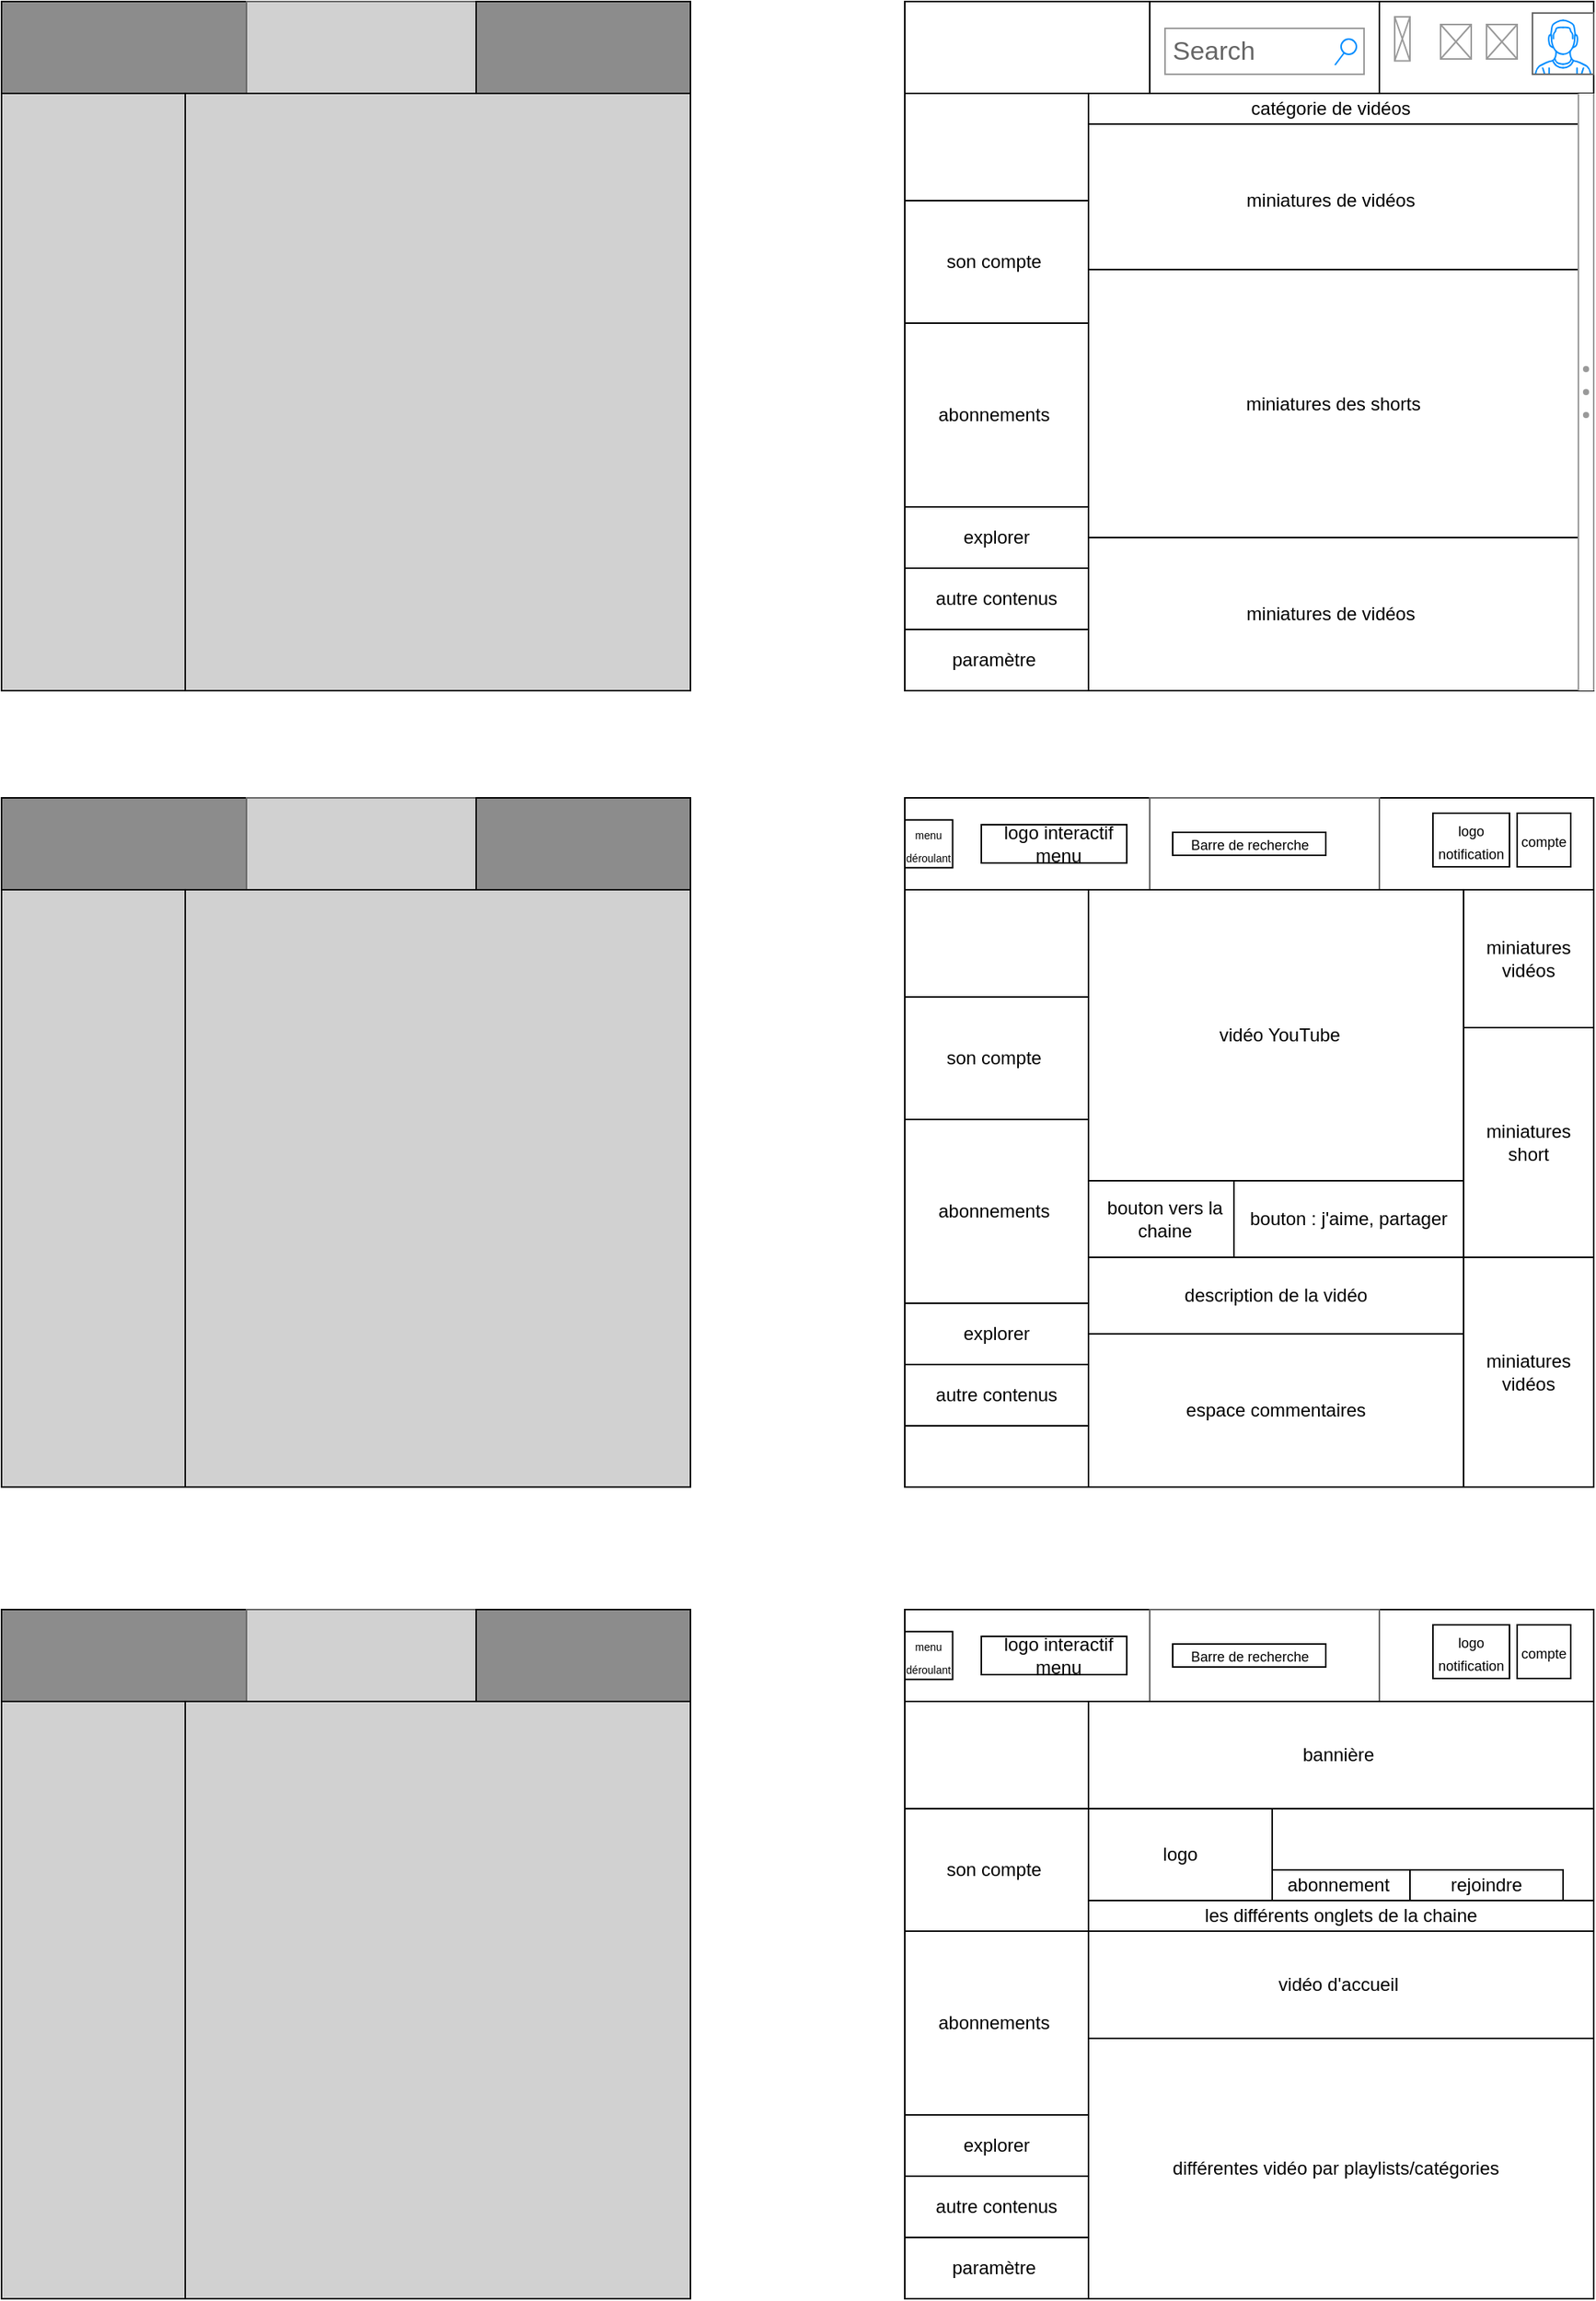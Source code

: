 <mxfile version="24.7.14">
  <diagram name="Page-1" id="2QMQMIxGHD4lNl_RSzvD">
    <mxGraphModel dx="1216" dy="514" grid="1" gridSize="10" guides="1" tooltips="1" connect="1" arrows="1" fold="1" page="1" pageScale="1" pageWidth="827" pageHeight="1169" math="0" shadow="0">
      <root>
        <mxCell id="0" />
        <mxCell id="1" parent="0" />
        <mxCell id="LP4Zm8nX6KeP2Kf99gxL-1" value="" style="whiteSpace=wrap;html=1;aspect=fixed;" parent="1" vertex="1">
          <mxGeometry x="-800" y="30" width="450" height="450" as="geometry" />
        </mxCell>
        <mxCell id="LP4Zm8nX6KeP2Kf99gxL-2" value="" style="rounded=0;whiteSpace=wrap;html=1;gradientColor=none;fillColor=#D1D1D1;" parent="1" vertex="1">
          <mxGeometry x="-800" y="90" width="120" height="390" as="geometry" />
        </mxCell>
        <mxCell id="LP4Zm8nX6KeP2Kf99gxL-5" value="" style="rounded=0;whiteSpace=wrap;html=1;fillColor=#8C8C8C;" parent="1" vertex="1">
          <mxGeometry x="-800" y="30" width="160" height="60" as="geometry" />
        </mxCell>
        <mxCell id="LP4Zm8nX6KeP2Kf99gxL-6" value="" style="rounded=0;whiteSpace=wrap;html=1;fillColor=#D1D1D1;fontColor=#333333;strokeColor=#666666;" parent="1" vertex="1">
          <mxGeometry x="-640" y="30" width="150" height="60" as="geometry" />
        </mxCell>
        <mxCell id="LP4Zm8nX6KeP2Kf99gxL-7" value="" style="rounded=0;whiteSpace=wrap;html=1;fillColor=#8C8C8C;" parent="1" vertex="1">
          <mxGeometry x="-490" y="30" width="140" height="60" as="geometry" />
        </mxCell>
        <mxCell id="LP4Zm8nX6KeP2Kf99gxL-11" value="" style="rounded=0;whiteSpace=wrap;html=1;rotation=90;fillColor=#D1D1D1;" parent="1" vertex="1">
          <mxGeometry x="-710" y="120" width="390" height="330" as="geometry" />
        </mxCell>
        <mxCell id="LP4Zm8nX6KeP2Kf99gxL-12" value="" style="whiteSpace=wrap;html=1;aspect=fixed;" parent="1" vertex="1">
          <mxGeometry x="-210" y="30" width="450" height="450" as="geometry" />
        </mxCell>
        <mxCell id="LP4Zm8nX6KeP2Kf99gxL-14" value="" style="rounded=0;whiteSpace=wrap;html=1;" parent="1" vertex="1">
          <mxGeometry x="-210" y="90" width="120" height="390" as="geometry" />
        </mxCell>
        <mxCell id="LP4Zm8nX6KeP2Kf99gxL-15" value="" style="rounded=0;whiteSpace=wrap;html=1;fillColor=#FFFFFF;" parent="1" vertex="1">
          <mxGeometry x="-210" y="30" width="160" height="60" as="geometry" />
        </mxCell>
        <mxCell id="LP4Zm8nX6KeP2Kf99gxL-16" value="" style="rounded=0;whiteSpace=wrap;html=1;fillColor=#FFFFFF;" parent="1" vertex="1">
          <mxGeometry x="100" y="30" width="140" height="60" as="geometry" />
        </mxCell>
        <mxCell id="LP4Zm8nX6KeP2Kf99gxL-33" value="son compte&amp;nbsp;" style="rounded=0;whiteSpace=wrap;html=1;" parent="1" vertex="1">
          <mxGeometry x="-210" y="160" width="120" height="80" as="geometry" />
        </mxCell>
        <mxCell id="LP4Zm8nX6KeP2Kf99gxL-34" value="abonnements&amp;nbsp;" style="whiteSpace=wrap;html=1;aspect=fixed;" parent="1" vertex="1">
          <mxGeometry x="-210" y="240" width="120" height="120" as="geometry" />
        </mxCell>
        <mxCell id="LP4Zm8nX6KeP2Kf99gxL-35" value="explorer" style="rounded=0;whiteSpace=wrap;html=1;" parent="1" vertex="1">
          <mxGeometry x="-210" y="360" width="120" height="40" as="geometry" />
        </mxCell>
        <mxCell id="LP4Zm8nX6KeP2Kf99gxL-37" value="autre contenus" style="rounded=0;whiteSpace=wrap;html=1;" parent="1" vertex="1">
          <mxGeometry x="-210" y="400" width="120" height="40" as="geometry" />
        </mxCell>
        <mxCell id="LP4Zm8nX6KeP2Kf99gxL-38" value="catégorie de vidéos&amp;nbsp;" style="rounded=0;whiteSpace=wrap;html=1;" parent="1" vertex="1">
          <mxGeometry x="-90" y="90" width="320" height="20" as="geometry" />
        </mxCell>
        <mxCell id="LP4Zm8nX6KeP2Kf99gxL-41" value="miniatures de vidéos&amp;nbsp;" style="rounded=0;whiteSpace=wrap;html=1;" parent="1" vertex="1">
          <mxGeometry x="-90" y="110" width="320" height="100" as="geometry" />
        </mxCell>
        <mxCell id="LP4Zm8nX6KeP2Kf99gxL-42" value="miniatures des shorts" style="rounded=0;whiteSpace=wrap;html=1;" parent="1" vertex="1">
          <mxGeometry x="-90" y="205" width="320" height="175" as="geometry" />
        </mxCell>
        <mxCell id="LP4Zm8nX6KeP2Kf99gxL-43" value="miniatures de vidéos&amp;nbsp;" style="rounded=0;whiteSpace=wrap;html=1;" parent="1" vertex="1">
          <mxGeometry x="-90" y="380" width="320" height="100" as="geometry" />
        </mxCell>
        <mxCell id="LP4Zm8nX6KeP2Kf99gxL-44" value="" style="whiteSpace=wrap;html=1;aspect=fixed;" parent="1" vertex="1">
          <mxGeometry x="-800" y="550" width="450" height="450" as="geometry" />
        </mxCell>
        <mxCell id="LP4Zm8nX6KeP2Kf99gxL-45" value="" style="rounded=0;whiteSpace=wrap;html=1;gradientColor=none;fillColor=#D1D1D1;" parent="1" vertex="1">
          <mxGeometry x="-800" y="610" width="120" height="390" as="geometry" />
        </mxCell>
        <mxCell id="LP4Zm8nX6KeP2Kf99gxL-46" value="" style="rounded=0;whiteSpace=wrap;html=1;fillColor=#8C8C8C;" parent="1" vertex="1">
          <mxGeometry x="-800" y="550" width="160" height="60" as="geometry" />
        </mxCell>
        <mxCell id="LP4Zm8nX6KeP2Kf99gxL-47" value="" style="rounded=0;whiteSpace=wrap;html=1;fillColor=#D1D1D1;fontColor=#333333;strokeColor=#666666;" parent="1" vertex="1">
          <mxGeometry x="-640" y="550" width="150" height="60" as="geometry" />
        </mxCell>
        <mxCell id="LP4Zm8nX6KeP2Kf99gxL-48" value="" style="rounded=0;whiteSpace=wrap;html=1;fillColor=#8C8C8C;" parent="1" vertex="1">
          <mxGeometry x="-490" y="550" width="140" height="60" as="geometry" />
        </mxCell>
        <mxCell id="LP4Zm8nX6KeP2Kf99gxL-50" value="" style="rounded=0;whiteSpace=wrap;html=1;rotation=90;fillColor=#D1D1D1;" parent="1" vertex="1">
          <mxGeometry x="-710" y="640" width="390" height="330" as="geometry" />
        </mxCell>
        <mxCell id="LP4Zm8nX6KeP2Kf99gxL-72" value="" style="whiteSpace=wrap;html=1;aspect=fixed;" parent="1" vertex="1">
          <mxGeometry x="-210" y="550" width="450" height="450" as="geometry" />
        </mxCell>
        <mxCell id="LP4Zm8nX6KeP2Kf99gxL-73" value="" style="rounded=0;whiteSpace=wrap;html=1;" parent="1" vertex="1">
          <mxGeometry x="-210" y="610" width="120" height="390" as="geometry" />
        </mxCell>
        <mxCell id="LP4Zm8nX6KeP2Kf99gxL-74" value="" style="rounded=0;whiteSpace=wrap;html=1;fillColor=#FFFFFF;" parent="1" vertex="1">
          <mxGeometry x="-210" y="550" width="160" height="60" as="geometry" />
        </mxCell>
        <mxCell id="LP4Zm8nX6KeP2Kf99gxL-75" value="" style="rounded=0;whiteSpace=wrap;html=1;fillColor=#FFFFFF;" parent="1" vertex="1">
          <mxGeometry x="100" y="550" width="140" height="60" as="geometry" />
        </mxCell>
        <mxCell id="LP4Zm8nX6KeP2Kf99gxL-76" value="" style="rounded=0;whiteSpace=wrap;html=1;fillColor=#FFFFFF;fontColor=#333333;strokeColor=#666666;" parent="1" vertex="1">
          <mxGeometry x="-50" y="550" width="150" height="60" as="geometry" />
        </mxCell>
        <mxCell id="LP4Zm8nX6KeP2Kf99gxL-77" value="" style="verticalLabelPosition=bottom;verticalAlign=top;html=1;shape=mxgraph.basic.rect;fillColor2=none;strokeWidth=1;size=20;indent=5;fontStyle=1" parent="1" vertex="1">
          <mxGeometry x="-35" y="572.5" width="100" height="15" as="geometry" />
        </mxCell>
        <mxCell id="LP4Zm8nX6KeP2Kf99gxL-78" value="&lt;font style=&quot;font-size: 9px;&quot;&gt;Barre de recherche&lt;/font&gt;" style="text;html=1;align=center;verticalAlign=middle;resizable=0;points=[];autosize=1;strokeColor=none;fillColor=none;" parent="1" vertex="1">
          <mxGeometry x="-35" y="565" width="100" height="30" as="geometry" />
        </mxCell>
        <mxCell id="LP4Zm8nX6KeP2Kf99gxL-79" value="" style="verticalLabelPosition=bottom;verticalAlign=top;html=1;shape=mxgraph.basic.rect;fillColor2=none;strokeWidth=1;size=9.3;indent=5;" parent="1" vertex="1">
          <mxGeometry x="-160" y="567.5" width="95" height="25" as="geometry" />
        </mxCell>
        <mxCell id="LP4Zm8nX6KeP2Kf99gxL-80" value="logo interactif&lt;div&gt;menu&lt;/div&gt;" style="text;html=1;align=center;verticalAlign=middle;resizable=0;points=[];autosize=1;strokeColor=none;fillColor=none;" parent="1" vertex="1">
          <mxGeometry x="-155" y="560" width="90" height="40" as="geometry" />
        </mxCell>
        <mxCell id="LP4Zm8nX6KeP2Kf99gxL-81" value="&lt;font style=&quot;font-size: 9px;&quot;&gt;logo notification&lt;/font&gt;" style="rounded=0;whiteSpace=wrap;html=1;" parent="1" vertex="1">
          <mxGeometry x="135" y="560" width="50" height="35" as="geometry" />
        </mxCell>
        <mxCell id="LP4Zm8nX6KeP2Kf99gxL-82" value="&lt;font style=&quot;font-size: 9px;&quot;&gt;compte&lt;/font&gt;" style="whiteSpace=wrap;html=1;aspect=fixed;" parent="1" vertex="1">
          <mxGeometry x="190" y="560" width="35" height="35" as="geometry" />
        </mxCell>
        <mxCell id="LP4Zm8nX6KeP2Kf99gxL-83" value="&lt;font style=&quot;font-size: 7px;&quot;&gt;menu déroulant&lt;/font&gt;" style="whiteSpace=wrap;html=1;aspect=fixed;" parent="1" vertex="1">
          <mxGeometry x="-210" y="564.38" width="31.25" height="31.25" as="geometry" />
        </mxCell>
        <mxCell id="LP4Zm8nX6KeP2Kf99gxL-84" value="son compte&amp;nbsp;" style="rounded=0;whiteSpace=wrap;html=1;" parent="1" vertex="1">
          <mxGeometry x="-210" y="680" width="120" height="80" as="geometry" />
        </mxCell>
        <mxCell id="LP4Zm8nX6KeP2Kf99gxL-85" value="abonnements&amp;nbsp;" style="whiteSpace=wrap;html=1;aspect=fixed;" parent="1" vertex="1">
          <mxGeometry x="-210" y="760" width="120" height="120" as="geometry" />
        </mxCell>
        <mxCell id="LP4Zm8nX6KeP2Kf99gxL-86" value="explorer" style="rounded=0;whiteSpace=wrap;html=1;" parent="1" vertex="1">
          <mxGeometry x="-210" y="880" width="120" height="40" as="geometry" />
        </mxCell>
        <mxCell id="LP4Zm8nX6KeP2Kf99gxL-87" value="autre contenus" style="rounded=0;whiteSpace=wrap;html=1;" parent="1" vertex="1">
          <mxGeometry x="-210" y="920" width="120" height="40" as="geometry" />
        </mxCell>
        <mxCell id="LP4Zm8nX6KeP2Kf99gxL-89" value="vidéo YouTube" style="rounded=0;whiteSpace=wrap;html=1;" parent="1" vertex="1">
          <mxGeometry x="-90" y="610" width="250" height="190" as="geometry" />
        </mxCell>
        <mxCell id="LP4Zm8nX6KeP2Kf99gxL-90" value="miniatures&lt;div&gt;short&lt;/div&gt;" style="rounded=0;whiteSpace=wrap;html=1;" parent="1" vertex="1">
          <mxGeometry x="155" y="700" width="85" height="150" as="geometry" />
        </mxCell>
        <mxCell id="LP4Zm8nX6KeP2Kf99gxL-91" value="miniatures&lt;div&gt;vidéos&lt;/div&gt;" style="rounded=0;whiteSpace=wrap;html=1;" parent="1" vertex="1">
          <mxGeometry x="155" y="850" width="85" height="150" as="geometry" />
        </mxCell>
        <mxCell id="LP4Zm8nX6KeP2Kf99gxL-93" value="espace commentaires" style="rounded=0;whiteSpace=wrap;html=1;" parent="1" vertex="1">
          <mxGeometry x="-90" y="900" width="245" height="100" as="geometry" />
        </mxCell>
        <mxCell id="LP4Zm8nX6KeP2Kf99gxL-94" value="description de la vidéo" style="rounded=0;whiteSpace=wrap;html=1;" parent="1" vertex="1">
          <mxGeometry x="-90" y="850" width="245" height="50" as="geometry" />
        </mxCell>
        <mxCell id="LP4Zm8nX6KeP2Kf99gxL-95" value="miniatures&lt;div&gt;vidéos&lt;/div&gt;" style="rounded=0;whiteSpace=wrap;html=1;" parent="1" vertex="1">
          <mxGeometry x="155" y="610" width="85" height="90" as="geometry" />
        </mxCell>
        <mxCell id="LP4Zm8nX6KeP2Kf99gxL-96" value="bouton vers la chaine" style="rounded=0;whiteSpace=wrap;html=1;" parent="1" vertex="1">
          <mxGeometry x="-90" y="800" width="100" height="50" as="geometry" />
        </mxCell>
        <mxCell id="LP4Zm8nX6KeP2Kf99gxL-97" value="bouton : j&#39;aime, partager" style="rounded=0;whiteSpace=wrap;html=1;" parent="1" vertex="1">
          <mxGeometry x="5" y="800" width="150" height="50" as="geometry" />
        </mxCell>
        <mxCell id="LP4Zm8nX6KeP2Kf99gxL-99" value="paramètre&amp;nbsp;" style="rounded=0;whiteSpace=wrap;html=1;" parent="1" vertex="1">
          <mxGeometry x="-210" y="440" width="120" height="40" as="geometry" />
        </mxCell>
        <mxCell id="LP4Zm8nX6KeP2Kf99gxL-100" value="" style="whiteSpace=wrap;html=1;aspect=fixed;" parent="1" vertex="1">
          <mxGeometry x="-800" y="1080" width="450" height="450" as="geometry" />
        </mxCell>
        <mxCell id="LP4Zm8nX6KeP2Kf99gxL-101" value="" style="rounded=0;whiteSpace=wrap;html=1;gradientColor=none;fillColor=#D1D1D1;" parent="1" vertex="1">
          <mxGeometry x="-800" y="1140" width="120" height="390" as="geometry" />
        </mxCell>
        <mxCell id="LP4Zm8nX6KeP2Kf99gxL-102" value="" style="rounded=0;whiteSpace=wrap;html=1;fillColor=#8C8C8C;" parent="1" vertex="1">
          <mxGeometry x="-800" y="1080" width="160" height="60" as="geometry" />
        </mxCell>
        <mxCell id="LP4Zm8nX6KeP2Kf99gxL-103" value="" style="rounded=0;whiteSpace=wrap;html=1;fillColor=#D1D1D1;fontColor=#333333;strokeColor=#666666;" parent="1" vertex="1">
          <mxGeometry x="-640" y="1080" width="150" height="60" as="geometry" />
        </mxCell>
        <mxCell id="LP4Zm8nX6KeP2Kf99gxL-104" value="" style="rounded=0;whiteSpace=wrap;html=1;fillColor=#8C8C8C;" parent="1" vertex="1">
          <mxGeometry x="-490" y="1080" width="140" height="60" as="geometry" />
        </mxCell>
        <mxCell id="LP4Zm8nX6KeP2Kf99gxL-105" value="" style="rounded=0;whiteSpace=wrap;html=1;rotation=90;fillColor=#D1D1D1;" parent="1" vertex="1">
          <mxGeometry x="-710" y="1170" width="390" height="330" as="geometry" />
        </mxCell>
        <mxCell id="LP4Zm8nX6KeP2Kf99gxL-106" value="" style="whiteSpace=wrap;html=1;aspect=fixed;" parent="1" vertex="1">
          <mxGeometry x="-210" y="1080" width="450" height="450" as="geometry" />
        </mxCell>
        <mxCell id="LP4Zm8nX6KeP2Kf99gxL-107" value="" style="rounded=0;whiteSpace=wrap;html=1;" parent="1" vertex="1">
          <mxGeometry x="-210" y="1140" width="120" height="390" as="geometry" />
        </mxCell>
        <mxCell id="LP4Zm8nX6KeP2Kf99gxL-108" value="" style="rounded=0;whiteSpace=wrap;html=1;fillColor=#FFFFFF;" parent="1" vertex="1">
          <mxGeometry x="-210" y="1080" width="160" height="60" as="geometry" />
        </mxCell>
        <mxCell id="LP4Zm8nX6KeP2Kf99gxL-109" value="" style="rounded=0;whiteSpace=wrap;html=1;fillColor=#FFFFFF;" parent="1" vertex="1">
          <mxGeometry x="100" y="1080" width="140" height="60" as="geometry" />
        </mxCell>
        <mxCell id="LP4Zm8nX6KeP2Kf99gxL-110" value="" style="rounded=0;whiteSpace=wrap;html=1;fillColor=#FFFFFF;fontColor=#333333;strokeColor=#666666;" parent="1" vertex="1">
          <mxGeometry x="-50" y="1080" width="150" height="60" as="geometry" />
        </mxCell>
        <mxCell id="LP4Zm8nX6KeP2Kf99gxL-111" value="" style="verticalLabelPosition=bottom;verticalAlign=top;html=1;shape=mxgraph.basic.rect;fillColor2=none;strokeWidth=1;size=20;indent=5;fontStyle=1" parent="1" vertex="1">
          <mxGeometry x="-35" y="1102.5" width="100" height="15" as="geometry" />
        </mxCell>
        <mxCell id="LP4Zm8nX6KeP2Kf99gxL-112" value="&lt;font style=&quot;font-size: 9px;&quot;&gt;Barre de recherche&lt;/font&gt;" style="text;html=1;align=center;verticalAlign=middle;resizable=0;points=[];autosize=1;strokeColor=none;fillColor=none;" parent="1" vertex="1">
          <mxGeometry x="-35" y="1095" width="100" height="30" as="geometry" />
        </mxCell>
        <mxCell id="LP4Zm8nX6KeP2Kf99gxL-113" value="" style="verticalLabelPosition=bottom;verticalAlign=top;html=1;shape=mxgraph.basic.rect;fillColor2=none;strokeWidth=1;size=9.3;indent=5;" parent="1" vertex="1">
          <mxGeometry x="-160" y="1097.5" width="95" height="25" as="geometry" />
        </mxCell>
        <mxCell id="LP4Zm8nX6KeP2Kf99gxL-114" value="logo interactif&lt;div&gt;menu&lt;/div&gt;" style="text;html=1;align=center;verticalAlign=middle;resizable=0;points=[];autosize=1;strokeColor=none;fillColor=none;" parent="1" vertex="1">
          <mxGeometry x="-155" y="1090" width="90" height="40" as="geometry" />
        </mxCell>
        <mxCell id="LP4Zm8nX6KeP2Kf99gxL-115" value="&lt;font style=&quot;font-size: 9px;&quot;&gt;logo notification&lt;/font&gt;" style="rounded=0;whiteSpace=wrap;html=1;" parent="1" vertex="1">
          <mxGeometry x="135" y="1090" width="50" height="35" as="geometry" />
        </mxCell>
        <mxCell id="LP4Zm8nX6KeP2Kf99gxL-116" value="&lt;font style=&quot;font-size: 9px;&quot;&gt;compte&lt;/font&gt;" style="whiteSpace=wrap;html=1;aspect=fixed;" parent="1" vertex="1">
          <mxGeometry x="190" y="1090" width="35" height="35" as="geometry" />
        </mxCell>
        <mxCell id="LP4Zm8nX6KeP2Kf99gxL-117" value="&lt;font style=&quot;font-size: 7px;&quot;&gt;menu déroulant&lt;/font&gt;" style="whiteSpace=wrap;html=1;aspect=fixed;" parent="1" vertex="1">
          <mxGeometry x="-210" y="1094.38" width="31.25" height="31.25" as="geometry" />
        </mxCell>
        <mxCell id="LP4Zm8nX6KeP2Kf99gxL-118" value="son compte&amp;nbsp;" style="rounded=0;whiteSpace=wrap;html=1;" parent="1" vertex="1">
          <mxGeometry x="-210" y="1210" width="120" height="80" as="geometry" />
        </mxCell>
        <mxCell id="LP4Zm8nX6KeP2Kf99gxL-119" value="abonnements&amp;nbsp;" style="whiteSpace=wrap;html=1;aspect=fixed;" parent="1" vertex="1">
          <mxGeometry x="-210" y="1290" width="120" height="120" as="geometry" />
        </mxCell>
        <mxCell id="LP4Zm8nX6KeP2Kf99gxL-120" value="explorer" style="rounded=0;whiteSpace=wrap;html=1;" parent="1" vertex="1">
          <mxGeometry x="-210" y="1410" width="120" height="40" as="geometry" />
        </mxCell>
        <mxCell id="LP4Zm8nX6KeP2Kf99gxL-121" value="autre contenus" style="rounded=0;whiteSpace=wrap;html=1;" parent="1" vertex="1">
          <mxGeometry x="-210" y="1450" width="120" height="40" as="geometry" />
        </mxCell>
        <mxCell id="LP4Zm8nX6KeP2Kf99gxL-126" value="paramètre&amp;nbsp;" style="rounded=0;whiteSpace=wrap;html=1;" parent="1" vertex="1">
          <mxGeometry x="-210" y="1490" width="120" height="40" as="geometry" />
        </mxCell>
        <mxCell id="LP4Zm8nX6KeP2Kf99gxL-127" value="bannière&amp;nbsp;" style="rounded=0;whiteSpace=wrap;html=1;" parent="1" vertex="1">
          <mxGeometry x="-90" y="1140" width="330" height="70" as="geometry" />
        </mxCell>
        <mxCell id="LP4Zm8nX6KeP2Kf99gxL-129" value="les différents onglets de la chaine" style="rounded=0;whiteSpace=wrap;html=1;" parent="1" vertex="1">
          <mxGeometry x="-90" y="1270" width="330" height="20" as="geometry" />
        </mxCell>
        <mxCell id="LP4Zm8nX6KeP2Kf99gxL-130" value="logo" style="rounded=0;whiteSpace=wrap;html=1;" parent="1" vertex="1">
          <mxGeometry x="-90" y="1210" width="120" height="60" as="geometry" />
        </mxCell>
        <mxCell id="LP4Zm8nX6KeP2Kf99gxL-131" value="abonnement&amp;nbsp;" style="rounded=0;whiteSpace=wrap;html=1;" parent="1" vertex="1">
          <mxGeometry x="30" y="1250" width="90" height="20" as="geometry" />
        </mxCell>
        <mxCell id="LP4Zm8nX6KeP2Kf99gxL-132" value="rejoindre" style="rounded=0;whiteSpace=wrap;html=1;" parent="1" vertex="1">
          <mxGeometry x="120" y="1250" width="100" height="20" as="geometry" />
        </mxCell>
        <mxCell id="LP4Zm8nX6KeP2Kf99gxL-133" value="vidéo d&#39;accueil&amp;nbsp;" style="rounded=0;whiteSpace=wrap;html=1;" parent="1" vertex="1">
          <mxGeometry x="-90" y="1290" width="330" height="70" as="geometry" />
        </mxCell>
        <mxCell id="LP4Zm8nX6KeP2Kf99gxL-134" value="différentes vidéo par playlists/catégories&amp;nbsp;&amp;nbsp;" style="rounded=0;whiteSpace=wrap;html=1;" parent="1" vertex="1">
          <mxGeometry x="-90" y="1360" width="330" height="170" as="geometry" />
        </mxCell>
        <mxCell id="bbS5zY25WBhdVsbewWJz-2" value="" style="verticalLabelPosition=bottom;shadow=0;dashed=0;align=center;html=1;verticalAlign=top;strokeWidth=1;shape=mxgraph.mockup.containers.userMale;strokeColor=#666666;strokeColor2=#008cff;" vertex="1" parent="1">
          <mxGeometry x="200" y="37.5" width="40" height="40" as="geometry" />
        </mxCell>
        <mxCell id="bbS5zY25WBhdVsbewWJz-3" value="" style="verticalLabelPosition=bottom;shadow=0;dashed=0;align=center;html=1;verticalAlign=top;strokeWidth=1;shape=mxgraph.mockup.graphics.simpleIcon;strokeColor=#999999;" vertex="1" parent="1">
          <mxGeometry x="170" y="45" width="20" height="22.5" as="geometry" />
        </mxCell>
        <mxCell id="bbS5zY25WBhdVsbewWJz-4" value="" style="verticalLabelPosition=bottom;shadow=0;dashed=0;align=center;html=1;verticalAlign=top;strokeWidth=1;shape=mxgraph.mockup.graphics.simpleIcon;strokeColor=#999999;" vertex="1" parent="1">
          <mxGeometry x="140" y="45" width="20" height="22.5" as="geometry" />
        </mxCell>
        <mxCell id="bbS5zY25WBhdVsbewWJz-5" value="" style="verticalLabelPosition=bottom;shadow=0;dashed=0;align=center;html=1;verticalAlign=top;strokeWidth=1;shape=mxgraph.mockup.graphics.simpleIcon;strokeColor=#999999;" vertex="1" parent="1">
          <mxGeometry x="110" y="40" width="10" height="28.75" as="geometry" />
        </mxCell>
        <mxCell id="bbS5zY25WBhdVsbewWJz-6" value="" style="verticalLabelPosition=bottom;shadow=0;dashed=0;align=center;html=1;verticalAlign=top;strokeWidth=1;shape=mxgraph.mockup.forms.splitter;strokeColor=#999999;direction=north;" vertex="1" parent="1">
          <mxGeometry x="230" y="90" width="10" height="390" as="geometry" />
        </mxCell>
        <mxCell id="bbS5zY25WBhdVsbewWJz-9" value="Search" style="strokeWidth=1;shadow=0;dashed=0;align=center;html=1;shape=mxgraph.mockup.forms.searchBox;strokeColor=#999999;mainText=;strokeColor2=#008cff;fontColor=#666666;fontSize=17;align=left;spacingLeft=3;whiteSpace=wrap;" vertex="1" parent="1">
          <mxGeometry x="-40" y="47.5" width="130" height="30" as="geometry" />
        </mxCell>
      </root>
    </mxGraphModel>
  </diagram>
</mxfile>

